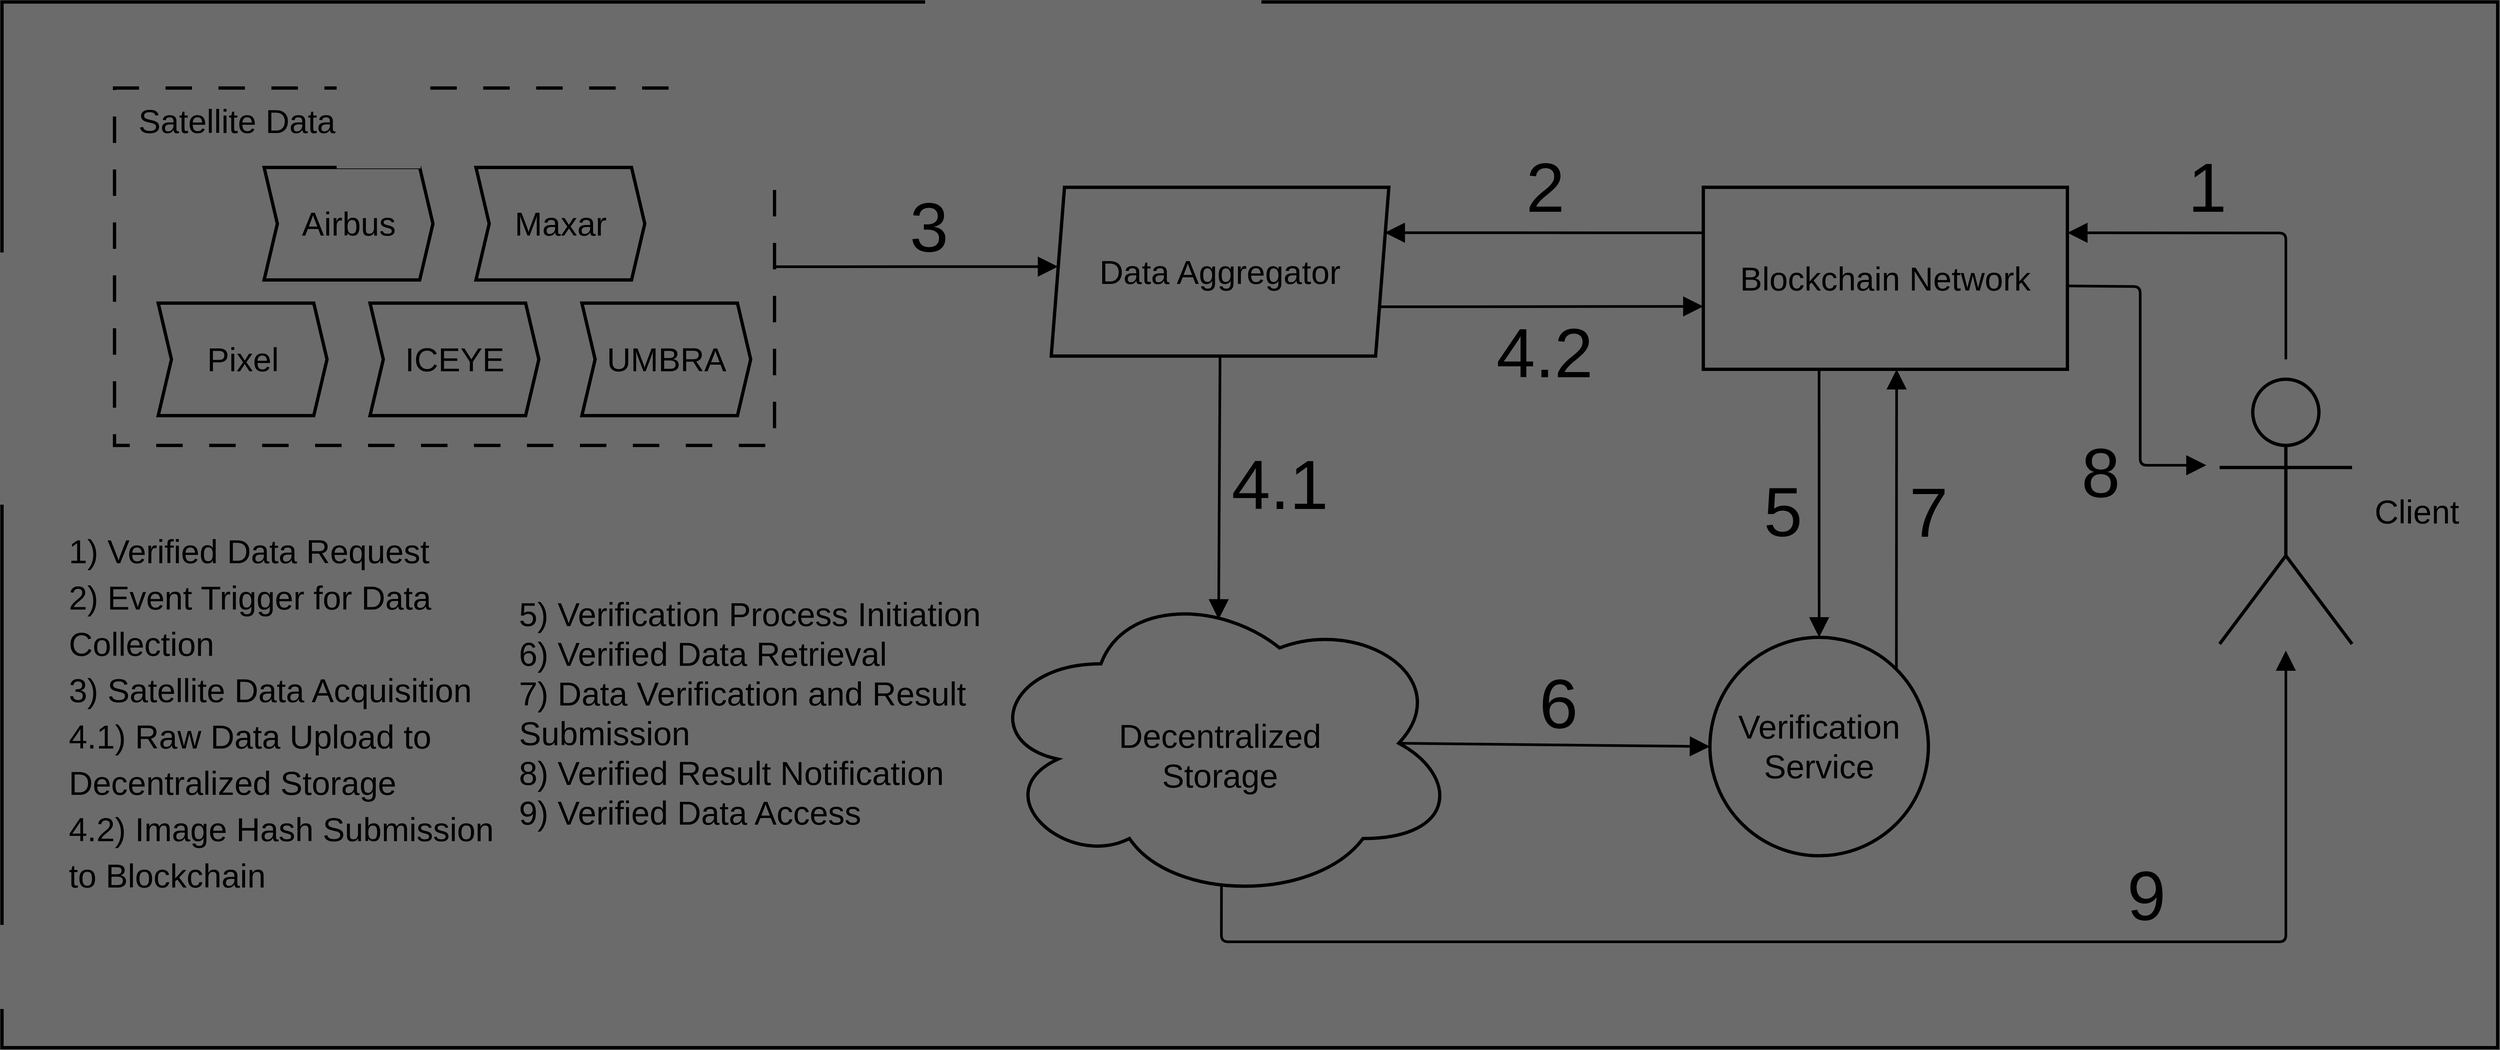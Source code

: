 <mxfile>
    <diagram id="KC9O3hOYPGRctAp5sDuG" name="Page-1">
        <mxGraphModel dx="10250" dy="4535" grid="1" gridSize="10" guides="0" tooltips="1" connect="1" arrows="1" fold="1" page="1" pageScale="1" pageWidth="827" pageHeight="1169" background="#6B6B6B" math="0" shadow="0">
            <root>
                <mxCell id="0"/>
                <mxCell id="1" parent="0"/>
                <mxCell id="4" style="edgeStyle=none;html=1;entryX=1;entryY=0.25;entryDx=0;entryDy=0;fontSize=18;strokeWidth=4;endSize=20;endArrow=block;endFill=1;" parent="1" target="3" edge="1">
                    <mxGeometry relative="1" as="geometry">
                        <mxPoint x="-70" y="920" as="sourcePoint"/>
                        <Array as="points">
                            <mxPoint x="-70" y="729"/>
                        </Array>
                    </mxGeometry>
                </mxCell>
                <mxCell id="49" value="&lt;span style=&quot;font-size: 105px;&quot;&gt;&lt;font style=&quot;font-size: 105px;&quot;&gt;1&lt;/font&gt;&lt;/span&gt;" style="edgeLabel;html=1;align=center;verticalAlign=middle;resizable=0;points=[];fontSize=105;labelBackgroundColor=none;" parent="4" vertex="1" connectable="0">
                    <mxGeometry x="-0.132" y="-3" relative="1" as="geometry">
                        <mxPoint x="-84" y="-66" as="offset"/>
                    </mxGeometry>
                </mxCell>
                <mxCell id="2" value="&lt;div style=&quot;align-items: center; display: flex; color: rgb(232, 232, 232); font-family: Arial, sans-serif; font-size: 14px; text-align: start;&quot; class=&quot;QpPSMb&quot;&gt;&lt;div style=&quot;font-size: 18px;&quot; class=&quot;DoxwDb&quot;&gt;&lt;div style=&quot;color: var(--YLNNHc); font-family: &amp;quot;Google Sans&amp;quot;, Arial, sans-serif-medium, sans-serif; word-break: break-word; line-height: 114%;&quot; role=&quot;heading&quot; data-attrid=&quot;title&quot; aria-level=&quot;2&quot; class=&quot;PZPZlf ssJ7i xgAzOe&quot;&gt;&lt;br&gt;&lt;/div&gt;&lt;/div&gt;&lt;/div&gt;&lt;div style=&quot;align-items: center; display: flex; color: rgb(232, 232, 232); font-family: Arial, sans-serif; font-size: 14px; text-align: start; background-color: rgb(31, 31, 31);&quot; class=&quot;nwVKo&quot;&gt;&lt;div class=&quot;loJjTe&quot;&gt;&lt;/div&gt;&lt;/div&gt;" style="shape=umlActor;verticalLabelPosition=bottom;verticalAlign=top;html=1;outlineConnect=0;fillColor=none;strokeWidth=5;" parent="1" vertex="1">
                    <mxGeometry x="-170" y="950" width="200" height="400" as="geometry"/>
                </mxCell>
                <mxCell id="16" style="edgeStyle=none;html=1;exitX=0;exitY=0.25;exitDx=0;exitDy=0;entryX=0.988;entryY=0.269;entryDx=0;entryDy=0;strokeWidth=4;fontSize=47;entryPerimeter=0;endSize=20;endArrow=block;endFill=1;" parent="1" source="3" target="7" edge="1">
                    <mxGeometry relative="1" as="geometry"/>
                </mxCell>
                <mxCell id="18" value="&lt;p style=&quot;line-height: 84%; font-size: 25px;&quot;&gt;&lt;font style=&quot;font-size: 25px;&quot;&gt;&lt;br&gt;&lt;/font&gt;&lt;/p&gt;&lt;p&gt;&lt;/p&gt;" style="edgeLabel;html=1;align=center;verticalAlign=middle;resizable=0;points=[];fontSize=47;" parent="16" vertex="1" connectable="0">
                    <mxGeometry x="0.125" y="-1" relative="1" as="geometry">
                        <mxPoint x="-1354" y="994" as="offset"/>
                    </mxGeometry>
                </mxCell>
                <mxCell id="50" value="&lt;span style=&quot;font-size: 105px;&quot;&gt;&lt;font style=&quot;font-size: 105px;&quot;&gt;2&lt;/font&gt;&lt;/span&gt;" style="edgeLabel;html=1;align=center;verticalAlign=middle;resizable=0;points=[];fontSize=105;labelBackgroundColor=none;fontStyle=0" parent="16" vertex="1" connectable="0">
                    <mxGeometry x="-0.22" relative="1" as="geometry">
                        <mxPoint x="-52" y="-69" as="offset"/>
                    </mxGeometry>
                </mxCell>
                <mxCell id="28" style="edgeStyle=none;html=1;entryX=0.5;entryY=0;entryDx=0;entryDy=0;strokeWidth=4;fontSize=25;exitX=0.318;exitY=1.002;exitDx=0;exitDy=0;exitPerimeter=0;endSize=20;endArrow=block;endFill=1;" parent="1" target="26" edge="1" source="3">
                    <mxGeometry relative="1" as="geometry">
                        <mxPoint x="-775" y="920" as="sourcePoint"/>
                    </mxGeometry>
                </mxCell>
                <mxCell id="55" value="5" style="edgeLabel;html=1;align=center;verticalAlign=middle;resizable=0;points=[];fontSize=105;labelBackgroundColor=none;" parent="28" vertex="1" connectable="0">
                    <mxGeometry x="0.113" y="2" relative="1" as="geometry">
                        <mxPoint x="-57" y="-11" as="offset"/>
                    </mxGeometry>
                </mxCell>
                <mxCell id="34" style="edgeStyle=none;html=1;strokeWidth=4;fontSize=25;exitX=1.002;exitY=0.542;exitDx=0;exitDy=0;exitPerimeter=0;endSize=20;endArrow=block;endFill=1;" parent="1" source="3" edge="1">
                    <mxGeometry relative="1" as="geometry">
                        <mxPoint x="-390" y="810" as="sourcePoint"/>
                        <mxPoint x="-190" y="1080" as="targetPoint"/>
                        <Array as="points">
                            <mxPoint x="-290" y="810"/>
                            <mxPoint x="-290" y="1080"/>
                        </Array>
                    </mxGeometry>
                </mxCell>
                <mxCell id="58" value="8" style="edgeLabel;html=1;align=center;verticalAlign=middle;resizable=0;points=[];fontSize=105;labelBackgroundColor=none;" parent="34" vertex="1" connectable="0">
                    <mxGeometry x="0.006" y="6" relative="1" as="geometry">
                        <mxPoint x="-66" y="149" as="offset"/>
                    </mxGeometry>
                </mxCell>
                <mxCell id="3" value="" style="rounded=0;whiteSpace=wrap;html=1;labelBackgroundColor=#18141D;fontSize=18;fillColor=none;strokeWidth=5;" parent="1" vertex="1">
                    <mxGeometry x="-950" y="660" width="550" height="275" as="geometry"/>
                </mxCell>
                <mxCell id="21" style="edgeStyle=none;html=1;exitX=0.5;exitY=1;exitDx=0;exitDy=0;strokeWidth=4;fontSize=25;entryX=0.497;entryY=0.11;entryDx=0;entryDy=0;entryPerimeter=0;endSize=20;endArrow=block;endFill=1;" parent="1" source="7" target="19" edge="1">
                    <mxGeometry relative="1" as="geometry"/>
                </mxCell>
                <mxCell id="52" value="4.1" style="edgeLabel;html=1;align=center;verticalAlign=middle;resizable=0;points=[];fontSize=105;labelBackgroundColor=none;" parent="21" vertex="1" connectable="0">
                    <mxGeometry x="0.292" relative="1" as="geometry">
                        <mxPoint x="91" y="-63" as="offset"/>
                    </mxGeometry>
                </mxCell>
                <mxCell id="23" style="edgeStyle=none;html=1;strokeWidth=4;fontSize=25;exitX=0.973;exitY=0.708;exitDx=0;exitDy=0;exitPerimeter=0;endSize=20;endArrow=block;endFill=1;" parent="1" edge="1" source="7">
                    <mxGeometry relative="1" as="geometry">
                        <mxPoint x="-1460" y="840" as="sourcePoint"/>
                        <mxPoint x="-950" y="840" as="targetPoint"/>
                    </mxGeometry>
                </mxCell>
                <mxCell id="53" value="4.2" style="edgeLabel;html=1;align=center;verticalAlign=middle;resizable=0;points=[];fontSize=105;labelBackgroundColor=none;" parent="23" vertex="1" connectable="0">
                    <mxGeometry x="0.152" y="-7" relative="1" as="geometry">
                        <mxPoint x="-33" y="63" as="offset"/>
                    </mxGeometry>
                </mxCell>
                <mxCell id="7" value="" style="shape=parallelogram;perimeter=parallelogramPerimeter;whiteSpace=wrap;html=1;fixedSize=1;labelBackgroundColor=#18141D;fontSize=18;fillColor=none;strokeWidth=5;" parent="1" vertex="1">
                    <mxGeometry x="-1935" y="660" width="510" height="255" as="geometry"/>
                </mxCell>
                <mxCell id="15" style="edgeStyle=none;html=1;exitX=1;exitY=0.5;exitDx=0;exitDy=0;fontSize=47;strokeWidth=4;entryX=0.02;entryY=0.47;entryDx=0;entryDy=0;entryPerimeter=0;endSize=20;endArrow=block;endFill=1;" parent="1" source="9" edge="1" target="7">
                    <mxGeometry relative="1" as="geometry">
                        <mxPoint x="-1940" y="780" as="targetPoint"/>
                    </mxGeometry>
                </mxCell>
                <mxCell id="51" value="3" style="edgeLabel;html=1;align=center;verticalAlign=middle;resizable=0;points=[];fontSize=105;labelBackgroundColor=none;" parent="15" vertex="1" connectable="0">
                    <mxGeometry x="0.061" y="-10" relative="1" as="geometry">
                        <mxPoint x="6" y="-70" as="offset"/>
                    </mxGeometry>
                </mxCell>
                <mxCell id="30" style="edgeStyle=none;html=1;exitX=0.875;exitY=0.5;exitDx=0;exitDy=0;exitPerimeter=0;entryX=0;entryY=0.5;entryDx=0;entryDy=0;strokeWidth=4;fontSize=25;endSize=20;endArrow=block;endFill=1;" parent="1" source="19" target="26" edge="1">
                    <mxGeometry relative="1" as="geometry"/>
                </mxCell>
                <mxCell id="54" value="6" style="edgeLabel;html=1;align=center;verticalAlign=middle;resizable=0;points=[];fontSize=105;labelBackgroundColor=none;" parent="30" vertex="1" connectable="0">
                    <mxGeometry x="0.067" y="1" relative="1" as="geometry">
                        <mxPoint x="-10" y="-62" as="offset"/>
                    </mxGeometry>
                </mxCell>
                <mxCell id="19" value="&lt;font style=&quot;font-size: 25px;&quot;&gt;&lt;br&gt;&lt;/font&gt;" style="ellipse;shape=cloud;whiteSpace=wrap;html=1;labelBackgroundColor=#18141D;strokeWidth=5;fontSize=18;fillColor=none;" parent="1" vertex="1">
                    <mxGeometry x="-2040" y="1260" width="720" height="480" as="geometry"/>
                </mxCell>
                <mxCell id="32" style="edgeStyle=none;html=1;exitX=1;exitY=0;exitDx=0;exitDy=0;strokeWidth=4;fontSize=25;entryX=0.531;entryY=1;entryDx=0;entryDy=0;entryPerimeter=0;endSize=20;endArrow=block;endFill=1;" parent="1" source="26" edge="1" target="3">
                    <mxGeometry relative="1" as="geometry">
                        <mxPoint x="-658" y="940" as="targetPoint"/>
                    </mxGeometry>
                </mxCell>
                <mxCell id="57" value="7" style="edgeLabel;html=1;align=center;verticalAlign=middle;resizable=0;points=[];fontSize=105;labelBackgroundColor=none;" parent="32" vertex="1" connectable="0">
                    <mxGeometry x="0.024" y="-5" relative="1" as="geometry">
                        <mxPoint x="43" y="-6" as="offset"/>
                    </mxGeometry>
                </mxCell>
                <mxCell id="26" value="" style="ellipse;whiteSpace=wrap;html=1;aspect=fixed;labelBackgroundColor=#18141D;strokeWidth=5;fontSize=25;fillColor=none;" parent="1" vertex="1">
                    <mxGeometry x="-940" y="1340" width="330" height="330" as="geometry"/>
                </mxCell>
                <mxCell id="9" value="" style="rounded=0;whiteSpace=wrap;html=1;labelBackgroundColor=#18141D;fontSize=18;fillColor=none;dashed=1;dashPattern=8 8;strokeWidth=5;flipH=1;" parent="1" vertex="1">
                    <mxGeometry x="-3350" y="510" width="997" height="540" as="geometry"/>
                </mxCell>
                <mxCell id="45" style="edgeStyle=none;html=1;exitX=0.503;exitY=0.951;exitDx=0;exitDy=0;exitPerimeter=0;strokeWidth=4;fontSize=25;endSize=20;endArrow=block;endFill=1;" parent="1" source="19" edge="1">
                    <mxGeometry relative="1" as="geometry">
                        <mxPoint x="-1230" y="1770" as="sourcePoint"/>
                        <mxPoint x="-70" y="1360" as="targetPoint"/>
                        <Array as="points">
                            <mxPoint x="-1678" y="1800"/>
                            <mxPoint x="-70" y="1800"/>
                        </Array>
                    </mxGeometry>
                </mxCell>
                <mxCell id="59" value="9" style="edgeLabel;html=1;align=center;verticalAlign=middle;resizable=0;points=[];fontSize=105;labelBackgroundColor=none;" parent="45" vertex="1" connectable="0">
                    <mxGeometry x="-0.266" y="-4" relative="1" as="geometry">
                        <mxPoint x="698" y="-74" as="offset"/>
                    </mxGeometry>
                </mxCell>
                <mxCell id="72" value="&lt;font style=&quot;font-size: 50px;&quot;&gt;Blockchain Network&lt;/font&gt;" style="text;html=1;strokeColor=none;fillColor=none;align=center;verticalAlign=middle;whiteSpace=wrap;rounded=0;labelBackgroundColor=none;strokeWidth=5;fontSize=45;" vertex="1" parent="1">
                    <mxGeometry x="-920" y="742.5" width="490" height="110" as="geometry"/>
                </mxCell>
                <mxCell id="73" value="&lt;span style=&quot;font-size: 50px;&quot;&gt;Data Aggregator&lt;/span&gt;" style="text;html=1;strokeColor=none;fillColor=none;align=center;verticalAlign=middle;whiteSpace=wrap;rounded=0;labelBackgroundColor=none;strokeWidth=5;fontSize=45;" vertex="1" parent="1">
                    <mxGeometry x="-1925" y="732.5" width="490" height="110" as="geometry"/>
                </mxCell>
                <mxCell id="74" value="&lt;span style=&quot;font-size: 50px;&quot;&gt;Decentralized&lt;br&gt;Storage&lt;/span&gt;" style="text;html=1;strokeColor=none;fillColor=none;align=center;verticalAlign=middle;whiteSpace=wrap;rounded=0;labelBackgroundColor=none;strokeWidth=5;fontSize=45;" vertex="1" parent="1">
                    <mxGeometry x="-1935" y="1429" width="510" height="180" as="geometry"/>
                </mxCell>
                <mxCell id="75" value="&lt;span style=&quot;font-size: 50px;&quot;&gt;Verification&lt;br&gt;Service&lt;/span&gt;" style="text;html=1;strokeColor=none;fillColor=none;align=center;verticalAlign=middle;whiteSpace=wrap;rounded=0;labelBackgroundColor=none;strokeWidth=5;fontSize=45;" vertex="1" parent="1">
                    <mxGeometry x="-923.75" y="1437.5" width="297.5" height="135" as="geometry"/>
                </mxCell>
                <mxCell id="76" value="&lt;font style=&quot;font-size: 50px;&quot;&gt;Client&lt;/font&gt;" style="text;html=1;strokeColor=none;fillColor=none;align=center;verticalAlign=middle;whiteSpace=wrap;rounded=0;labelBackgroundColor=none;strokeWidth=5;fontSize=45;" vertex="1" parent="1">
                    <mxGeometry x="30" y="1095" width="196" height="110" as="geometry"/>
                </mxCell>
                <mxCell id="77" value="&lt;span style=&quot;font-size: 50px;&quot;&gt;Satellite Data&lt;/span&gt;" style="text;html=1;strokeColor=none;fillColor=none;align=center;verticalAlign=middle;whiteSpace=wrap;rounded=0;labelBackgroundColor=none;strokeWidth=5;fontSize=45;" vertex="1" parent="1">
                    <mxGeometry x="-3350" y="510" width="370" height="100" as="geometry"/>
                </mxCell>
                <mxCell id="102" value="" style="group" vertex="1" connectable="0" parent="1">
                    <mxGeometry x="-3284" y="835" width="895" height="170" as="geometry"/>
                </mxCell>
                <mxCell id="96" value="" style="group" vertex="1" connectable="0" parent="102">
                    <mxGeometry x="640" width="255" height="170" as="geometry"/>
                </mxCell>
                <mxCell id="97" value="" style="shape=step;perimeter=stepPerimeter;whiteSpace=wrap;html=1;fixedSize=1;labelBackgroundColor=none;strokeWidth=5;fontSize=50;fillColor=none;" vertex="1" parent="96">
                    <mxGeometry width="255" height="170" as="geometry"/>
                </mxCell>
                <mxCell id="98" value="&lt;span style=&quot;font-size: 50px;&quot;&gt;UMBRA&lt;/span&gt;" style="text;html=1;strokeColor=none;fillColor=none;align=center;verticalAlign=middle;whiteSpace=wrap;rounded=0;labelBackgroundColor=none;strokeWidth=5;fontSize=45;" vertex="1" parent="96">
                    <mxGeometry x="27.5" y="42.5" width="200" height="85" as="geometry"/>
                </mxCell>
                <mxCell id="101" value="" style="group" vertex="1" connectable="0" parent="102">
                    <mxGeometry width="575" height="170" as="geometry"/>
                </mxCell>
                <mxCell id="90" value="" style="group" vertex="1" connectable="0" parent="101">
                    <mxGeometry width="255" height="170" as="geometry"/>
                </mxCell>
                <mxCell id="91" value="" style="shape=step;perimeter=stepPerimeter;whiteSpace=wrap;html=1;fixedSize=1;labelBackgroundColor=none;strokeWidth=5;fontSize=50;fillColor=none;" vertex="1" parent="90">
                    <mxGeometry width="255" height="170" as="geometry"/>
                </mxCell>
                <mxCell id="92" value="&lt;span style=&quot;font-size: 50px;&quot;&gt;Pixel&lt;/span&gt;" style="text;html=1;strokeColor=none;fillColor=none;align=center;verticalAlign=middle;whiteSpace=wrap;rounded=0;labelBackgroundColor=none;strokeWidth=5;fontSize=45;" vertex="1" parent="90">
                    <mxGeometry x="27.5" y="42.5" width="200" height="85" as="geometry"/>
                </mxCell>
                <mxCell id="93" value="" style="group" vertex="1" connectable="0" parent="101">
                    <mxGeometry x="320" width="255" height="170" as="geometry"/>
                </mxCell>
                <mxCell id="94" value="" style="shape=step;perimeter=stepPerimeter;whiteSpace=wrap;html=1;fixedSize=1;labelBackgroundColor=none;strokeWidth=5;fontSize=50;fillColor=none;" vertex="1" parent="93">
                    <mxGeometry width="255" height="170" as="geometry"/>
                </mxCell>
                <mxCell id="95" value="&lt;span style=&quot;font-size: 50px;&quot;&gt;ICEYE&lt;/span&gt;" style="text;html=1;strokeColor=none;fillColor=none;align=center;verticalAlign=middle;whiteSpace=wrap;rounded=0;labelBackgroundColor=none;strokeWidth=5;fontSize=45;" vertex="1" parent="93">
                    <mxGeometry x="27.5" y="42.5" width="200" height="85" as="geometry"/>
                </mxCell>
                <mxCell id="103" value="" style="group" vertex="1" connectable="0" parent="1">
                    <mxGeometry x="-3124" y="630" width="575" height="170" as="geometry"/>
                </mxCell>
                <mxCell id="81" value="" style="shape=step;perimeter=stepPerimeter;whiteSpace=wrap;html=1;fixedSize=1;labelBackgroundColor=none;strokeWidth=5;fontSize=50;fillColor=none;container=0;" vertex="1" parent="103">
                    <mxGeometry width="255" height="170" as="geometry"/>
                </mxCell>
                <mxCell id="83" value="&lt;span style=&quot;font-size: 50px;&quot;&gt;Airbus&lt;/span&gt;" style="text;html=1;strokeColor=none;fillColor=none;align=center;verticalAlign=middle;whiteSpace=wrap;rounded=0;labelBackgroundColor=none;strokeWidth=5;fontSize=45;container=0;" vertex="1" parent="103">
                    <mxGeometry x="27.5" y="42.5" width="200" height="85" as="geometry"/>
                </mxCell>
                <mxCell id="86" value="" style="shape=step;perimeter=stepPerimeter;whiteSpace=wrap;html=1;fixedSize=1;labelBackgroundColor=none;strokeWidth=5;fontSize=50;fillColor=none;container=0;" vertex="1" parent="103">
                    <mxGeometry x="320" width="255" height="170" as="geometry"/>
                </mxCell>
                <mxCell id="87" value="&lt;span style=&quot;font-size: 50px;&quot;&gt;Maxar&lt;/span&gt;" style="text;html=1;strokeColor=none;fillColor=none;align=center;verticalAlign=middle;whiteSpace=wrap;rounded=0;labelBackgroundColor=none;strokeWidth=5;fontSize=45;container=0;" vertex="1" parent="103">
                    <mxGeometry x="347.5" y="42.5" width="200" height="85" as="geometry"/>
                </mxCell>
                <mxCell id="104" value="&lt;div style=&quot;text-align: left; line-height: 140%;&quot;&gt;&lt;span style=&quot;background-color: initial;&quot;&gt;&lt;font style=&quot;font-size: 50px;&quot;&gt;1) Verified Data Request&lt;/font&gt;&lt;/span&gt;&lt;/div&gt;&lt;font style=&quot;font-size: 50px;&quot;&gt;&lt;span style=&quot;background-color: initial;&quot;&gt;&lt;div style=&quot;text-align: left; line-height: 140%;&quot;&gt;&lt;span style=&quot;background-color: initial;&quot;&gt;2) Event Trigger for Data Collection&lt;/span&gt;&lt;/div&gt;&lt;/span&gt;&lt;span style=&quot;background-color: initial;&quot;&gt;&lt;div style=&quot;text-align: left; line-height: 140%;&quot;&gt;&lt;span style=&quot;background-color: initial;&quot;&gt;3) Satellite Data Acquisition&lt;/span&gt;&lt;/div&gt;&lt;/span&gt;&lt;span style=&quot;background-color: initial;&quot;&gt;&lt;div style=&quot;text-align: left; line-height: 140%;&quot;&gt;4.1) Raw Data Upload to Decentralized Storage&lt;br&gt;4.2)&amp;nbsp;Image Hash Submission to Blockchain&lt;/div&gt;&lt;/span&gt;&lt;/font&gt;" style="text;html=1;strokeColor=none;fillColor=none;align=center;verticalAlign=middle;whiteSpace=wrap;rounded=0;labelBackgroundColor=none;strokeWidth=5;fontSize=50;" vertex="1" parent="1">
                    <mxGeometry x="-3420" y="1091.25" width="670" height="727.5" as="geometry"/>
                </mxCell>
                <mxCell id="107" value="&lt;div style=&quot;text-align: left; line-height: 140%;&quot;&gt;&lt;/div&gt;&lt;div style=&quot;text-align: left;&quot;&gt;&lt;span style=&quot;background-color: initial;&quot;&gt;5) Verification Process Initiation&lt;/span&gt;&lt;/div&gt;&lt;span style=&quot;background-color: initial;&quot;&gt;&lt;div style=&quot;text-align: left;&quot;&gt;6) Verified Data Retrieval&lt;/div&gt;&lt;div style=&quot;text-align: left;&quot;&gt;7)&amp;nbsp;Data Verification and Result Submission&lt;/div&gt;&lt;div style=&quot;text-align: left;&quot;&gt;8)&amp;nbsp;Verified Result Notification&lt;/div&gt;&lt;div style=&quot;text-align: left;&quot;&gt;9)&amp;nbsp;Verified Data Access&lt;/div&gt;&lt;/span&gt;" style="text;html=1;strokeColor=none;fillColor=none;align=center;verticalAlign=middle;whiteSpace=wrap;rounded=0;labelBackgroundColor=none;strokeWidth=5;fontSize=50;" vertex="1" parent="1">
                    <mxGeometry x="-2740" y="1130" width="710" height="650" as="geometry"/>
                </mxCell>
                <mxCell id="110" value="" style="rounded=0;whiteSpace=wrap;html=1;labelBackgroundColor=none;strokeWidth=5;fontSize=50;fillColor=none;" vertex="1" parent="1">
                    <mxGeometry x="-3520" y="380" width="3770" height="1580" as="geometry"/>
                </mxCell>
            </root>
        </mxGraphModel>
    </diagram>
</mxfile>
